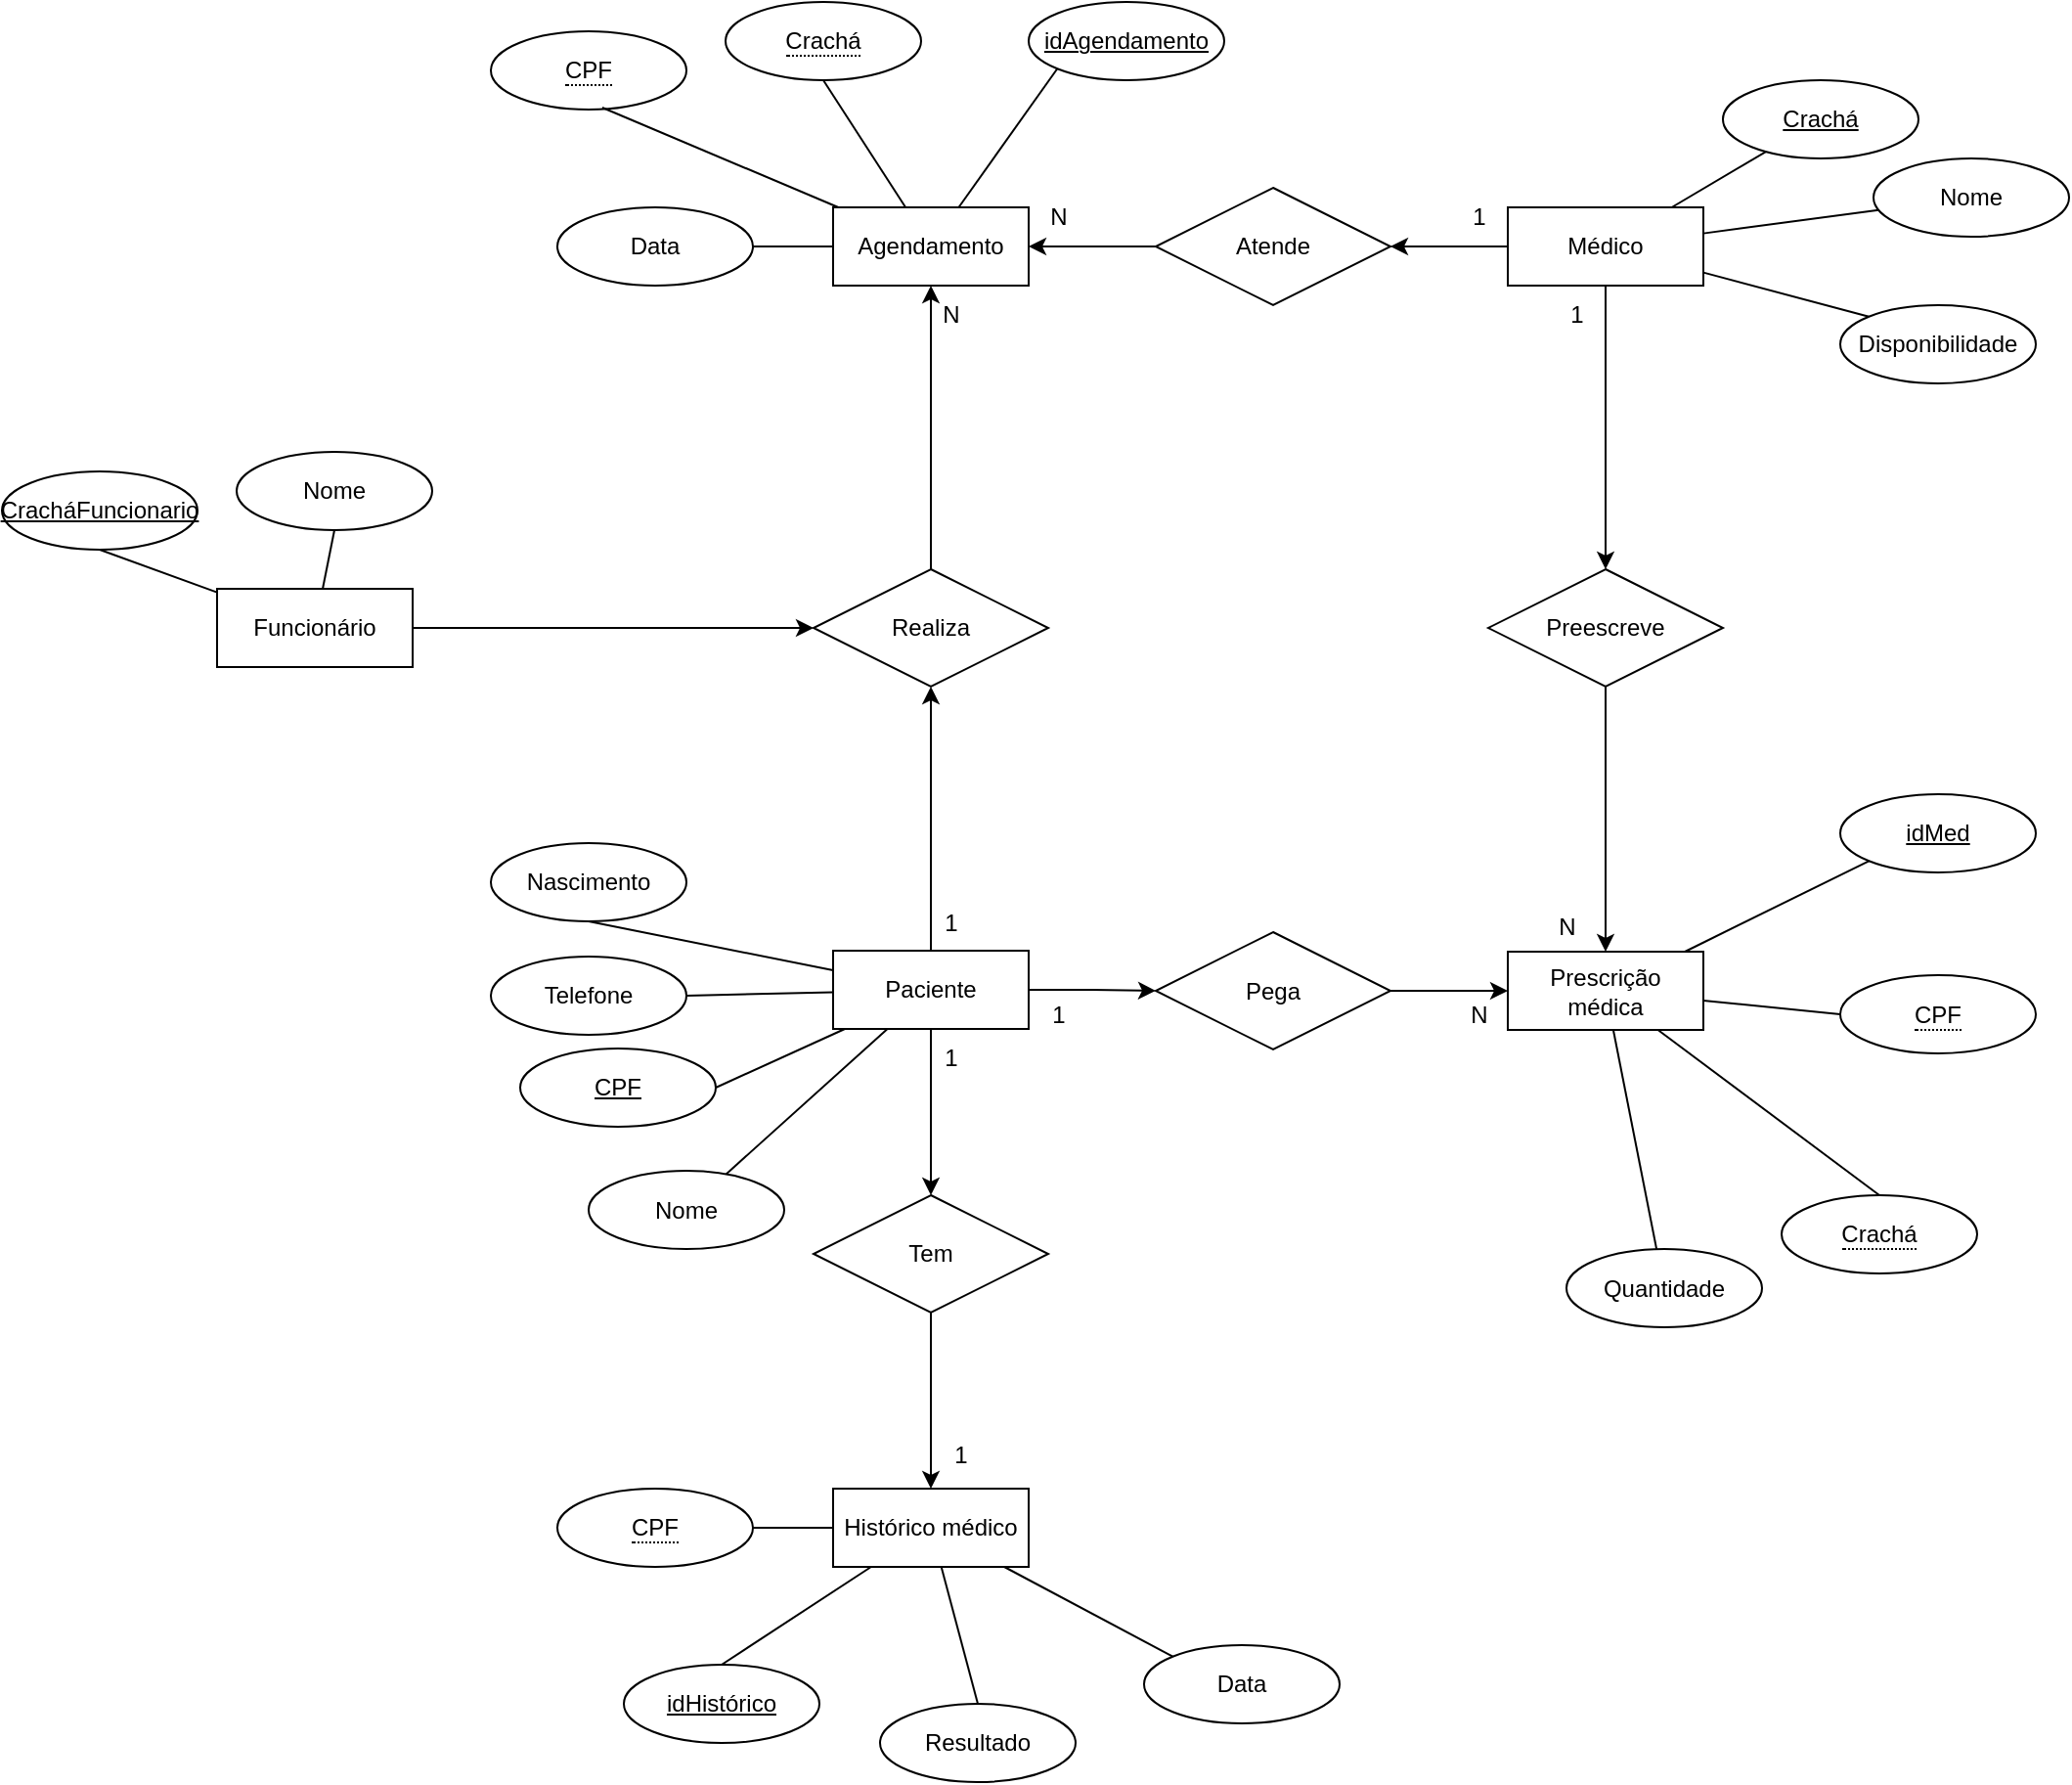 <mxfile version="24.7.8">
  <diagram name="Página-1" id="JMkl0U89I6hjb_2gOU8U">
    <mxGraphModel dx="2970" dy="1174" grid="1" gridSize="10" guides="1" tooltips="1" connect="1" arrows="1" fold="1" page="1" pageScale="1" pageWidth="827" pageHeight="1169" math="0" shadow="0">
      <root>
        <mxCell id="0" />
        <mxCell id="1" parent="0" />
        <mxCell id="3Z5NbrGMnALxc5nhKosR-54" style="rounded=0;orthogonalLoop=1;jettySize=auto;html=1;entryX=1;entryY=0.5;entryDx=0;entryDy=0;endArrow=none;endFill=0;" edge="1" parent="1" source="3Z5NbrGMnALxc5nhKosR-2" target="3Z5NbrGMnALxc5nhKosR-34">
          <mxGeometry relative="1" as="geometry" />
        </mxCell>
        <mxCell id="3Z5NbrGMnALxc5nhKosR-56" style="rounded=0;orthogonalLoop=1;jettySize=auto;html=1;entryX=0.5;entryY=1;entryDx=0;entryDy=0;endArrow=none;endFill=0;" edge="1" parent="1" source="3Z5NbrGMnALxc5nhKosR-2" target="3Z5NbrGMnALxc5nhKosR-32">
          <mxGeometry relative="1" as="geometry" />
        </mxCell>
        <mxCell id="3Z5NbrGMnALxc5nhKosR-57" style="rounded=0;orthogonalLoop=1;jettySize=auto;html=1;entryX=0;entryY=1;entryDx=0;entryDy=0;endArrow=none;endFill=0;" edge="1" parent="1" source="3Z5NbrGMnALxc5nhKosR-2" target="3Z5NbrGMnALxc5nhKosR-35">
          <mxGeometry relative="1" as="geometry" />
        </mxCell>
        <mxCell id="3Z5NbrGMnALxc5nhKosR-2" value="Agendamento" style="whiteSpace=wrap;html=1;align=center;" vertex="1" parent="1">
          <mxGeometry x="195" y="115" width="100" height="40" as="geometry" />
        </mxCell>
        <mxCell id="3Z5NbrGMnALxc5nhKosR-49" style="rounded=0;orthogonalLoop=1;jettySize=auto;html=1;entryX=1;entryY=0.5;entryDx=0;entryDy=0;endArrow=none;endFill=0;" edge="1" parent="1" source="3Z5NbrGMnALxc5nhKosR-3" target="3Z5NbrGMnALxc5nhKosR-19">
          <mxGeometry relative="1" as="geometry" />
        </mxCell>
        <mxCell id="3Z5NbrGMnALxc5nhKosR-50" style="rounded=0;orthogonalLoop=1;jettySize=auto;html=1;entryX=0;entryY=0;entryDx=0;entryDy=0;endArrow=none;endFill=0;" edge="1" parent="1" source="3Z5NbrGMnALxc5nhKosR-3" target="3Z5NbrGMnALxc5nhKosR-22">
          <mxGeometry relative="1" as="geometry" />
        </mxCell>
        <mxCell id="3Z5NbrGMnALxc5nhKosR-51" style="rounded=0;orthogonalLoop=1;jettySize=auto;html=1;entryX=0.5;entryY=0;entryDx=0;entryDy=0;endArrow=none;endFill=0;" edge="1" parent="1" source="3Z5NbrGMnALxc5nhKosR-3" target="3Z5NbrGMnALxc5nhKosR-24">
          <mxGeometry relative="1" as="geometry" />
        </mxCell>
        <mxCell id="3Z5NbrGMnALxc5nhKosR-52" style="rounded=0;orthogonalLoop=1;jettySize=auto;html=1;entryX=0.5;entryY=0;entryDx=0;entryDy=0;endArrow=none;endFill=0;" edge="1" parent="1" source="3Z5NbrGMnALxc5nhKosR-3" target="3Z5NbrGMnALxc5nhKosR-37">
          <mxGeometry relative="1" as="geometry" />
        </mxCell>
        <mxCell id="3Z5NbrGMnALxc5nhKosR-3" value="Histórico médico" style="whiteSpace=wrap;html=1;align=center;" vertex="1" parent="1">
          <mxGeometry x="195" y="770" width="100" height="40" as="geometry" />
        </mxCell>
        <mxCell id="3Z5NbrGMnALxc5nhKosR-45" style="rounded=0;orthogonalLoop=1;jettySize=auto;html=1;entryX=0;entryY=1;entryDx=0;entryDy=0;endArrow=none;endFill=0;" edge="1" parent="1" source="3Z5NbrGMnALxc5nhKosR-4" target="3Z5NbrGMnALxc5nhKosR-36">
          <mxGeometry relative="1" as="geometry" />
        </mxCell>
        <mxCell id="3Z5NbrGMnALxc5nhKosR-46" style="rounded=0;orthogonalLoop=1;jettySize=auto;html=1;endArrow=none;endFill=0;" edge="1" parent="1" source="3Z5NbrGMnALxc5nhKosR-4" target="3Z5NbrGMnALxc5nhKosR-27">
          <mxGeometry relative="1" as="geometry" />
        </mxCell>
        <mxCell id="3Z5NbrGMnALxc5nhKosR-47" style="rounded=0;orthogonalLoop=1;jettySize=auto;html=1;endArrow=none;endFill=0;entryX=0.5;entryY=0;entryDx=0;entryDy=0;" edge="1" parent="1" source="3Z5NbrGMnALxc5nhKosR-4" target="3Z5NbrGMnALxc5nhKosR-93">
          <mxGeometry relative="1" as="geometry">
            <mxPoint x="709.142" y="619.323" as="targetPoint" />
          </mxGeometry>
        </mxCell>
        <mxCell id="3Z5NbrGMnALxc5nhKosR-48" style="rounded=0;orthogonalLoop=1;jettySize=auto;html=1;entryX=0;entryY=0.5;entryDx=0;entryDy=0;endArrow=none;endFill=0;" edge="1" parent="1" source="3Z5NbrGMnALxc5nhKosR-4" target="3Z5NbrGMnALxc5nhKosR-28">
          <mxGeometry relative="1" as="geometry" />
        </mxCell>
        <mxCell id="3Z5NbrGMnALxc5nhKosR-4" value="Prescrição médica" style="whiteSpace=wrap;html=1;align=center;" vertex="1" parent="1">
          <mxGeometry x="540" y="495.5" width="100" height="40" as="geometry" />
        </mxCell>
        <mxCell id="3Z5NbrGMnALxc5nhKosR-6" style="rounded=0;orthogonalLoop=1;jettySize=auto;html=1;endArrow=none;endFill=0;" edge="1" parent="1" source="3Z5NbrGMnALxc5nhKosR-5" target="3Z5NbrGMnALxc5nhKosR-8">
          <mxGeometry relative="1" as="geometry">
            <mxPoint x="760" y="130" as="targetPoint" />
          </mxGeometry>
        </mxCell>
        <mxCell id="3Z5NbrGMnALxc5nhKosR-9" style="rounded=0;orthogonalLoop=1;jettySize=auto;html=1;endArrow=none;endFill=0;" edge="1" parent="1" source="3Z5NbrGMnALxc5nhKosR-5" target="3Z5NbrGMnALxc5nhKosR-10">
          <mxGeometry relative="1" as="geometry">
            <mxPoint x="750" y="210" as="targetPoint" />
          </mxGeometry>
        </mxCell>
        <mxCell id="3Z5NbrGMnALxc5nhKosR-13" style="rounded=0;orthogonalLoop=1;jettySize=auto;html=1;entryX=0;entryY=0;entryDx=0;entryDy=0;endArrow=none;endFill=0;" edge="1" parent="1" source="3Z5NbrGMnALxc5nhKosR-5" target="3Z5NbrGMnALxc5nhKosR-11">
          <mxGeometry relative="1" as="geometry" />
        </mxCell>
        <mxCell id="3Z5NbrGMnALxc5nhKosR-73" style="edgeStyle=orthogonalEdgeStyle;rounded=0;orthogonalLoop=1;jettySize=auto;html=1;entryX=1;entryY=0.5;entryDx=0;entryDy=0;" edge="1" parent="1" source="3Z5NbrGMnALxc5nhKosR-5" target="3Z5NbrGMnALxc5nhKosR-70">
          <mxGeometry relative="1" as="geometry" />
        </mxCell>
        <mxCell id="3Z5NbrGMnALxc5nhKosR-77" style="edgeStyle=orthogonalEdgeStyle;rounded=0;orthogonalLoop=1;jettySize=auto;html=1;entryX=0.5;entryY=0;entryDx=0;entryDy=0;" edge="1" parent="1" source="3Z5NbrGMnALxc5nhKosR-5" target="3Z5NbrGMnALxc5nhKosR-76">
          <mxGeometry relative="1" as="geometry" />
        </mxCell>
        <mxCell id="3Z5NbrGMnALxc5nhKosR-5" value="Médico" style="whiteSpace=wrap;html=1;align=center;" vertex="1" parent="1">
          <mxGeometry x="540" y="115" width="100" height="40" as="geometry" />
        </mxCell>
        <mxCell id="3Z5NbrGMnALxc5nhKosR-8" value="Crachá" style="ellipse;whiteSpace=wrap;html=1;align=center;fontStyle=4;" vertex="1" parent="1">
          <mxGeometry x="650" y="50" width="100" height="40" as="geometry" />
        </mxCell>
        <mxCell id="3Z5NbrGMnALxc5nhKosR-10" value="Nome" style="ellipse;whiteSpace=wrap;html=1;align=center;" vertex="1" parent="1">
          <mxGeometry x="727" y="90" width="100" height="40" as="geometry" />
        </mxCell>
        <mxCell id="3Z5NbrGMnALxc5nhKosR-11" value="Disponibilidade" style="ellipse;whiteSpace=wrap;html=1;align=center;" vertex="1" parent="1">
          <mxGeometry x="710" y="165" width="100" height="40" as="geometry" />
        </mxCell>
        <mxCell id="3Z5NbrGMnALxc5nhKosR-39" style="rounded=0;orthogonalLoop=1;jettySize=auto;html=1;entryX=1;entryY=0.5;entryDx=0;entryDy=0;endArrow=none;endFill=0;" edge="1" parent="1" source="3Z5NbrGMnALxc5nhKosR-12" target="3Z5NbrGMnALxc5nhKosR-18">
          <mxGeometry relative="1" as="geometry" />
        </mxCell>
        <mxCell id="3Z5NbrGMnALxc5nhKosR-40" style="rounded=0;orthogonalLoop=1;jettySize=auto;html=1;endArrow=none;endFill=0;" edge="1" parent="1" source="3Z5NbrGMnALxc5nhKosR-12" target="3Z5NbrGMnALxc5nhKosR-14">
          <mxGeometry relative="1" as="geometry" />
        </mxCell>
        <mxCell id="3Z5NbrGMnALxc5nhKosR-41" style="rounded=0;orthogonalLoop=1;jettySize=auto;html=1;entryX=1;entryY=0.5;entryDx=0;entryDy=0;endArrow=none;endFill=0;" edge="1" parent="1" source="3Z5NbrGMnALxc5nhKosR-12" target="3Z5NbrGMnALxc5nhKosR-15">
          <mxGeometry relative="1" as="geometry" />
        </mxCell>
        <mxCell id="3Z5NbrGMnALxc5nhKosR-42" style="rounded=0;orthogonalLoop=1;jettySize=auto;html=1;entryX=0.5;entryY=1;entryDx=0;entryDy=0;endArrow=none;endFill=0;" edge="1" parent="1" source="3Z5NbrGMnALxc5nhKosR-12" target="3Z5NbrGMnALxc5nhKosR-16">
          <mxGeometry relative="1" as="geometry" />
        </mxCell>
        <mxCell id="3Z5NbrGMnALxc5nhKosR-61" style="edgeStyle=orthogonalEdgeStyle;rounded=0;orthogonalLoop=1;jettySize=auto;html=1;entryX=0.5;entryY=1;entryDx=0;entryDy=0;" edge="1" parent="1" source="3Z5NbrGMnALxc5nhKosR-12" target="3Z5NbrGMnALxc5nhKosR-60">
          <mxGeometry relative="1" as="geometry" />
        </mxCell>
        <mxCell id="3Z5NbrGMnALxc5nhKosR-66" style="edgeStyle=orthogonalEdgeStyle;rounded=0;orthogonalLoop=1;jettySize=auto;html=1;entryX=0.5;entryY=0;entryDx=0;entryDy=0;" edge="1" parent="1" source="3Z5NbrGMnALxc5nhKosR-12" target="3Z5NbrGMnALxc5nhKosR-65">
          <mxGeometry relative="1" as="geometry" />
        </mxCell>
        <mxCell id="3Z5NbrGMnALxc5nhKosR-84" style="edgeStyle=orthogonalEdgeStyle;rounded=0;orthogonalLoop=1;jettySize=auto;html=1;entryX=0;entryY=0.5;entryDx=0;entryDy=0;" edge="1" parent="1" source="3Z5NbrGMnALxc5nhKosR-12" target="3Z5NbrGMnALxc5nhKosR-80">
          <mxGeometry relative="1" as="geometry" />
        </mxCell>
        <mxCell id="3Z5NbrGMnALxc5nhKosR-12" value="Paciente" style="whiteSpace=wrap;html=1;align=center;" vertex="1" parent="1">
          <mxGeometry x="195" y="495" width="100" height="40" as="geometry" />
        </mxCell>
        <mxCell id="3Z5NbrGMnALxc5nhKosR-14" value="Nome" style="ellipse;whiteSpace=wrap;html=1;align=center;" vertex="1" parent="1">
          <mxGeometry x="70" y="607.5" width="100" height="40" as="geometry" />
        </mxCell>
        <mxCell id="3Z5NbrGMnALxc5nhKosR-15" value="Telefone" style="ellipse;whiteSpace=wrap;html=1;align=center;" vertex="1" parent="1">
          <mxGeometry x="20" y="498" width="100" height="40" as="geometry" />
        </mxCell>
        <mxCell id="3Z5NbrGMnALxc5nhKosR-16" value="Nascimento" style="ellipse;whiteSpace=wrap;html=1;align=center;" vertex="1" parent="1">
          <mxGeometry x="20" y="440" width="100" height="40" as="geometry" />
        </mxCell>
        <mxCell id="3Z5NbrGMnALxc5nhKosR-18" value="CPF" style="ellipse;whiteSpace=wrap;html=1;align=center;fontStyle=4;" vertex="1" parent="1">
          <mxGeometry x="35" y="545" width="100" height="40" as="geometry" />
        </mxCell>
        <mxCell id="3Z5NbrGMnALxc5nhKosR-19" value="&lt;span style=&quot;border-bottom: 1px dotted&quot;&gt;CPF&lt;/span&gt;" style="ellipse;whiteSpace=wrap;html=1;align=center;" vertex="1" parent="1">
          <mxGeometry x="54" y="770" width="100" height="40" as="geometry" />
        </mxCell>
        <mxCell id="3Z5NbrGMnALxc5nhKosR-22" value="Data" style="ellipse;whiteSpace=wrap;html=1;align=center;" vertex="1" parent="1">
          <mxGeometry x="354" y="850" width="100" height="40" as="geometry" />
        </mxCell>
        <mxCell id="3Z5NbrGMnALxc5nhKosR-24" value="Resultado" style="ellipse;whiteSpace=wrap;html=1;align=center;" vertex="1" parent="1">
          <mxGeometry x="219" y="880" width="100" height="40" as="geometry" />
        </mxCell>
        <mxCell id="3Z5NbrGMnALxc5nhKosR-27" value="Quantidade" style="ellipse;whiteSpace=wrap;html=1;align=center;" vertex="1" parent="1">
          <mxGeometry x="570" y="647.5" width="100" height="40" as="geometry" />
        </mxCell>
        <mxCell id="3Z5NbrGMnALxc5nhKosR-28" value="&lt;span style=&quot;border-bottom: 1px dotted&quot;&gt;CPF&lt;/span&gt;" style="ellipse;whiteSpace=wrap;html=1;align=center;" vertex="1" parent="1">
          <mxGeometry x="710" y="507.5" width="100" height="40" as="geometry" />
        </mxCell>
        <mxCell id="3Z5NbrGMnALxc5nhKosR-31" value="&lt;span style=&quot;border-bottom: 1px dotted&quot;&gt;CPF&lt;/span&gt;" style="ellipse;whiteSpace=wrap;html=1;align=center;" vertex="1" parent="1">
          <mxGeometry x="20" y="25" width="100" height="40" as="geometry" />
        </mxCell>
        <mxCell id="3Z5NbrGMnALxc5nhKosR-32" value="&lt;span style=&quot;border-bottom: 1px dotted&quot;&gt;Crachá&lt;/span&gt;" style="ellipse;whiteSpace=wrap;html=1;align=center;" vertex="1" parent="1">
          <mxGeometry x="140" y="10" width="100" height="40" as="geometry" />
        </mxCell>
        <mxCell id="3Z5NbrGMnALxc5nhKosR-34" value="Data" style="ellipse;whiteSpace=wrap;html=1;align=center;" vertex="1" parent="1">
          <mxGeometry x="54" y="115" width="100" height="40" as="geometry" />
        </mxCell>
        <mxCell id="3Z5NbrGMnALxc5nhKosR-35" value="idAgendamento" style="ellipse;whiteSpace=wrap;html=1;align=center;fontStyle=4;" vertex="1" parent="1">
          <mxGeometry x="295" y="10" width="100" height="40" as="geometry" />
        </mxCell>
        <mxCell id="3Z5NbrGMnALxc5nhKosR-36" value="idMed" style="ellipse;whiteSpace=wrap;html=1;align=center;fontStyle=4;" vertex="1" parent="1">
          <mxGeometry x="710" y="415" width="100" height="40" as="geometry" />
        </mxCell>
        <mxCell id="3Z5NbrGMnALxc5nhKosR-37" value="idHistórico" style="ellipse;whiteSpace=wrap;html=1;align=center;fontStyle=4;" vertex="1" parent="1">
          <mxGeometry x="88" y="860" width="100" height="40" as="geometry" />
        </mxCell>
        <mxCell id="3Z5NbrGMnALxc5nhKosR-55" style="rounded=0;orthogonalLoop=1;jettySize=auto;html=1;entryX=0.57;entryY=0.975;entryDx=0;entryDy=0;entryPerimeter=0;endArrow=none;endFill=0;" edge="1" parent="1" source="3Z5NbrGMnALxc5nhKosR-2" target="3Z5NbrGMnALxc5nhKosR-31">
          <mxGeometry relative="1" as="geometry" />
        </mxCell>
        <mxCell id="3Z5NbrGMnALxc5nhKosR-62" style="edgeStyle=orthogonalEdgeStyle;rounded=0;orthogonalLoop=1;jettySize=auto;html=1;entryX=0.5;entryY=1;entryDx=0;entryDy=0;" edge="1" parent="1" source="3Z5NbrGMnALxc5nhKosR-60" target="3Z5NbrGMnALxc5nhKosR-2">
          <mxGeometry relative="1" as="geometry" />
        </mxCell>
        <mxCell id="3Z5NbrGMnALxc5nhKosR-60" value="Realiza" style="shape=rhombus;perimeter=rhombusPerimeter;whiteSpace=wrap;html=1;align=center;" vertex="1" parent="1">
          <mxGeometry x="185" y="300" width="120" height="60" as="geometry" />
        </mxCell>
        <mxCell id="3Z5NbrGMnALxc5nhKosR-67" style="edgeStyle=orthogonalEdgeStyle;rounded=0;orthogonalLoop=1;jettySize=auto;html=1;entryX=0.5;entryY=0;entryDx=0;entryDy=0;" edge="1" parent="1" source="3Z5NbrGMnALxc5nhKosR-65" target="3Z5NbrGMnALxc5nhKosR-3">
          <mxGeometry relative="1" as="geometry" />
        </mxCell>
        <mxCell id="3Z5NbrGMnALxc5nhKosR-65" value="Tem" style="shape=rhombus;perimeter=rhombusPerimeter;whiteSpace=wrap;html=1;align=center;" vertex="1" parent="1">
          <mxGeometry x="185" y="620" width="120" height="60" as="geometry" />
        </mxCell>
        <mxCell id="3Z5NbrGMnALxc5nhKosR-74" style="edgeStyle=orthogonalEdgeStyle;rounded=0;orthogonalLoop=1;jettySize=auto;html=1;entryX=1;entryY=0.5;entryDx=0;entryDy=0;" edge="1" parent="1" source="3Z5NbrGMnALxc5nhKosR-70" target="3Z5NbrGMnALxc5nhKosR-2">
          <mxGeometry relative="1" as="geometry" />
        </mxCell>
        <mxCell id="3Z5NbrGMnALxc5nhKosR-70" value="Atende" style="shape=rhombus;perimeter=rhombusPerimeter;whiteSpace=wrap;html=1;align=center;" vertex="1" parent="1">
          <mxGeometry x="360" y="105" width="120" height="60" as="geometry" />
        </mxCell>
        <mxCell id="3Z5NbrGMnALxc5nhKosR-78" style="edgeStyle=orthogonalEdgeStyle;rounded=0;orthogonalLoop=1;jettySize=auto;html=1;entryX=0.5;entryY=0;entryDx=0;entryDy=0;" edge="1" parent="1" source="3Z5NbrGMnALxc5nhKosR-76" target="3Z5NbrGMnALxc5nhKosR-4">
          <mxGeometry relative="1" as="geometry" />
        </mxCell>
        <mxCell id="3Z5NbrGMnALxc5nhKosR-76" value="Preescreve" style="shape=rhombus;perimeter=rhombusPerimeter;whiteSpace=wrap;html=1;align=center;" vertex="1" parent="1">
          <mxGeometry x="530" y="300" width="120" height="60" as="geometry" />
        </mxCell>
        <mxCell id="3Z5NbrGMnALxc5nhKosR-85" style="edgeStyle=orthogonalEdgeStyle;rounded=0;orthogonalLoop=1;jettySize=auto;html=1;entryX=0;entryY=0.5;entryDx=0;entryDy=0;" edge="1" parent="1" source="3Z5NbrGMnALxc5nhKosR-80" target="3Z5NbrGMnALxc5nhKosR-4">
          <mxGeometry relative="1" as="geometry" />
        </mxCell>
        <mxCell id="3Z5NbrGMnALxc5nhKosR-80" value="Pega" style="shape=rhombus;perimeter=rhombusPerimeter;whiteSpace=wrap;html=1;align=center;" vertex="1" parent="1">
          <mxGeometry x="360" y="485.5" width="120" height="60" as="geometry" />
        </mxCell>
        <mxCell id="3Z5NbrGMnALxc5nhKosR-81" value="1" style="text;html=1;align=center;verticalAlign=middle;resizable=0;points=[];autosize=1;strokeColor=none;fillColor=none;" vertex="1" parent="1">
          <mxGeometry x="510" y="105" width="30" height="30" as="geometry" />
        </mxCell>
        <mxCell id="3Z5NbrGMnALxc5nhKosR-82" value="N" style="text;html=1;align=center;verticalAlign=middle;resizable=0;points=[];autosize=1;strokeColor=none;fillColor=none;" vertex="1" parent="1">
          <mxGeometry x="295" y="105" width="30" height="30" as="geometry" />
        </mxCell>
        <mxCell id="3Z5NbrGMnALxc5nhKosR-83" value="1" style="text;html=1;align=center;verticalAlign=middle;resizable=0;points=[];autosize=1;strokeColor=none;fillColor=none;" vertex="1" parent="1">
          <mxGeometry x="240" y="465.5" width="30" height="30" as="geometry" />
        </mxCell>
        <mxCell id="3Z5NbrGMnALxc5nhKosR-86" value="N" style="text;html=1;align=center;verticalAlign=middle;resizable=0;points=[];autosize=1;strokeColor=none;fillColor=none;" vertex="1" parent="1">
          <mxGeometry x="240" y="155" width="30" height="30" as="geometry" />
        </mxCell>
        <mxCell id="3Z5NbrGMnALxc5nhKosR-87" value="1" style="text;html=1;align=center;verticalAlign=middle;resizable=0;points=[];autosize=1;strokeColor=none;fillColor=none;" vertex="1" parent="1">
          <mxGeometry x="295" y="512.5" width="30" height="30" as="geometry" />
        </mxCell>
        <mxCell id="3Z5NbrGMnALxc5nhKosR-88" value="N" style="text;html=1;align=center;verticalAlign=middle;resizable=0;points=[];autosize=1;strokeColor=none;fillColor=none;" vertex="1" parent="1">
          <mxGeometry x="510" y="512.5" width="30" height="30" as="geometry" />
        </mxCell>
        <mxCell id="3Z5NbrGMnALxc5nhKosR-89" value="1" style="text;html=1;align=center;verticalAlign=middle;resizable=0;points=[];autosize=1;strokeColor=none;fillColor=none;" vertex="1" parent="1">
          <mxGeometry x="240" y="535" width="30" height="30" as="geometry" />
        </mxCell>
        <mxCell id="3Z5NbrGMnALxc5nhKosR-90" value="1" style="text;html=1;align=center;verticalAlign=middle;resizable=0;points=[];autosize=1;strokeColor=none;fillColor=none;" vertex="1" parent="1">
          <mxGeometry x="245" y="738" width="30" height="30" as="geometry" />
        </mxCell>
        <mxCell id="3Z5NbrGMnALxc5nhKosR-91" value="1" style="text;html=1;align=center;verticalAlign=middle;resizable=0;points=[];autosize=1;strokeColor=none;fillColor=none;" vertex="1" parent="1">
          <mxGeometry x="560" y="155" width="30" height="30" as="geometry" />
        </mxCell>
        <mxCell id="3Z5NbrGMnALxc5nhKosR-92" value="N" style="text;html=1;align=center;verticalAlign=middle;resizable=0;points=[];autosize=1;strokeColor=none;fillColor=none;" vertex="1" parent="1">
          <mxGeometry x="555" y="468" width="30" height="30" as="geometry" />
        </mxCell>
        <mxCell id="3Z5NbrGMnALxc5nhKosR-93" value="&lt;span style=&quot;border-bottom: 1px dotted&quot;&gt;Crachá&lt;/span&gt;" style="ellipse;whiteSpace=wrap;html=1;align=center;" vertex="1" parent="1">
          <mxGeometry x="680" y="620" width="100" height="40" as="geometry" />
        </mxCell>
        <mxCell id="3Z5NbrGMnALxc5nhKosR-98" style="rounded=0;orthogonalLoop=1;jettySize=auto;html=1;entryX=0.5;entryY=1;entryDx=0;entryDy=0;endArrow=none;endFill=0;" edge="1" parent="1" source="3Z5NbrGMnALxc5nhKosR-94" target="3Z5NbrGMnALxc5nhKosR-95">
          <mxGeometry relative="1" as="geometry" />
        </mxCell>
        <mxCell id="3Z5NbrGMnALxc5nhKosR-99" style="rounded=0;orthogonalLoop=1;jettySize=auto;html=1;entryX=0.5;entryY=1;entryDx=0;entryDy=0;endArrow=none;endFill=0;" edge="1" parent="1" source="3Z5NbrGMnALxc5nhKosR-94" target="3Z5NbrGMnALxc5nhKosR-97">
          <mxGeometry relative="1" as="geometry" />
        </mxCell>
        <mxCell id="3Z5NbrGMnALxc5nhKosR-100" style="edgeStyle=orthogonalEdgeStyle;rounded=0;orthogonalLoop=1;jettySize=auto;html=1;entryX=0;entryY=0.5;entryDx=0;entryDy=0;" edge="1" parent="1" source="3Z5NbrGMnALxc5nhKosR-94" target="3Z5NbrGMnALxc5nhKosR-60">
          <mxGeometry relative="1" as="geometry" />
        </mxCell>
        <mxCell id="3Z5NbrGMnALxc5nhKosR-94" value="Funcionário" style="whiteSpace=wrap;html=1;align=center;" vertex="1" parent="1">
          <mxGeometry x="-120" y="310" width="100" height="40" as="geometry" />
        </mxCell>
        <mxCell id="3Z5NbrGMnALxc5nhKosR-95" value="Nome" style="ellipse;whiteSpace=wrap;html=1;align=center;" vertex="1" parent="1">
          <mxGeometry x="-110" y="240" width="100" height="40" as="geometry" />
        </mxCell>
        <mxCell id="3Z5NbrGMnALxc5nhKosR-97" value="CracháFuncionario" style="ellipse;whiteSpace=wrap;html=1;align=center;fontStyle=4;" vertex="1" parent="1">
          <mxGeometry x="-230" y="250" width="100" height="40" as="geometry" />
        </mxCell>
      </root>
    </mxGraphModel>
  </diagram>
</mxfile>
